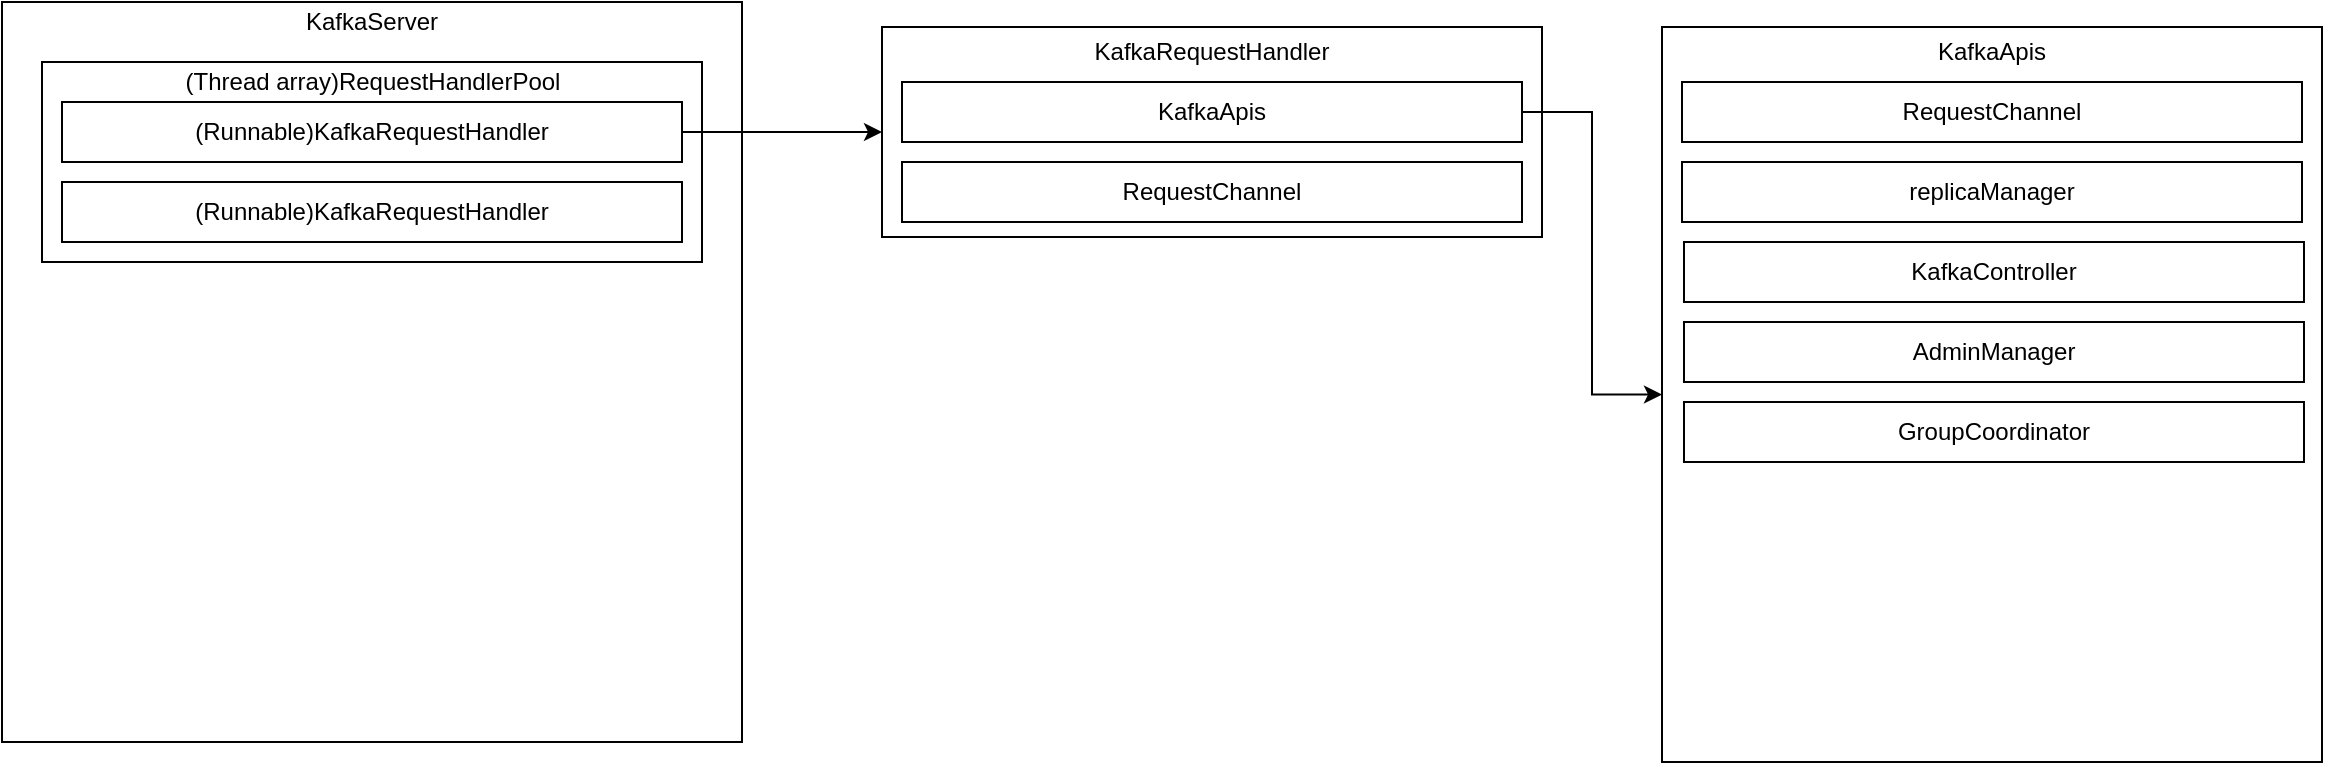 <mxfile version="13.5.1" type="github"><diagram id="7-JkY4QJEXj_PKV1sVpQ" name="Page-1"><mxGraphModel dx="1426" dy="694" grid="1" gridSize="10" guides="1" tooltips="1" connect="1" arrows="1" fold="1" page="1" pageScale="1" pageWidth="827" pageHeight="1169" math="0" shadow="0"><root><mxCell id="0"/><mxCell id="1" parent="0"/><mxCell id="UDVE8JVjwMkd655Y_XCy-1" value="" style="whiteSpace=wrap;html=1;aspect=fixed;" vertex="1" parent="1"><mxGeometry x="90" y="180" width="370" height="370" as="geometry"/></mxCell><mxCell id="UDVE8JVjwMkd655Y_XCy-2" value="KafkaServer" style="text;html=1;strokeColor=none;fillColor=none;align=center;verticalAlign=middle;whiteSpace=wrap;rounded=0;" vertex="1" parent="1"><mxGeometry x="255" y="180" width="40" height="20" as="geometry"/></mxCell><mxCell id="UDVE8JVjwMkd655Y_XCy-3" value="" style="rounded=0;whiteSpace=wrap;html=1;" vertex="1" parent="1"><mxGeometry x="110" y="210" width="330" height="100" as="geometry"/></mxCell><mxCell id="UDVE8JVjwMkd655Y_XCy-4" value="(Thread array)RequestHandlerPool" style="text;html=1;strokeColor=none;fillColor=none;align=center;verticalAlign=middle;whiteSpace=wrap;rounded=0;" vertex="1" parent="1"><mxGeometry x="137.5" y="210" width="275" height="20" as="geometry"/></mxCell><mxCell id="UDVE8JVjwMkd655Y_XCy-5" style="edgeStyle=orthogonalEdgeStyle;rounded=0;orthogonalLoop=1;jettySize=auto;html=1;entryX=0;entryY=0.5;entryDx=0;entryDy=0;" edge="1" parent="1" source="UDVE8JVjwMkd655Y_XCy-6" target="UDVE8JVjwMkd655Y_XCy-8"><mxGeometry relative="1" as="geometry"/></mxCell><mxCell id="UDVE8JVjwMkd655Y_XCy-6" value="(Runnable)KafkaRequestHandler" style="rounded=0;whiteSpace=wrap;html=1;" vertex="1" parent="1"><mxGeometry x="120" y="230" width="310" height="30" as="geometry"/></mxCell><mxCell id="UDVE8JVjwMkd655Y_XCy-7" value="(Runnable)KafkaRequestHandler" style="rounded=0;whiteSpace=wrap;html=1;" vertex="1" parent="1"><mxGeometry x="120" y="270" width="310" height="30" as="geometry"/></mxCell><mxCell id="UDVE8JVjwMkd655Y_XCy-8" value="" style="rounded=0;whiteSpace=wrap;html=1;" vertex="1" parent="1"><mxGeometry x="530" y="192.5" width="330" height="105" as="geometry"/></mxCell><mxCell id="UDVE8JVjwMkd655Y_XCy-9" style="edgeStyle=orthogonalEdgeStyle;rounded=0;orthogonalLoop=1;jettySize=auto;html=1;entryX=0;entryY=0.5;entryDx=0;entryDy=0;" edge="1" parent="1" source="UDVE8JVjwMkd655Y_XCy-10" target="UDVE8JVjwMkd655Y_XCy-13"><mxGeometry relative="1" as="geometry"/></mxCell><mxCell id="UDVE8JVjwMkd655Y_XCy-10" value="KafkaApis" style="rounded=0;whiteSpace=wrap;html=1;" vertex="1" parent="1"><mxGeometry x="540" y="220" width="310" height="30" as="geometry"/></mxCell><mxCell id="UDVE8JVjwMkd655Y_XCy-11" value="RequestChannel" style="rounded=0;whiteSpace=wrap;html=1;" vertex="1" parent="1"><mxGeometry x="540" y="260" width="310" height="30" as="geometry"/></mxCell><mxCell id="UDVE8JVjwMkd655Y_XCy-12" value="KafkaRequestHandler" style="text;html=1;strokeColor=none;fillColor=none;align=center;verticalAlign=middle;whiteSpace=wrap;rounded=0;" vertex="1" parent="1"><mxGeometry x="675" y="195" width="40" height="20" as="geometry"/></mxCell><mxCell id="UDVE8JVjwMkd655Y_XCy-13" value="" style="rounded=0;whiteSpace=wrap;html=1;" vertex="1" parent="1"><mxGeometry x="920" y="192.5" width="330" height="367.5" as="geometry"/></mxCell><mxCell id="UDVE8JVjwMkd655Y_XCy-14" value="RequestChannel" style="rounded=0;whiteSpace=wrap;html=1;" vertex="1" parent="1"><mxGeometry x="930" y="220" width="310" height="30" as="geometry"/></mxCell><mxCell id="UDVE8JVjwMkd655Y_XCy-15" value="replicaManager" style="rounded=0;whiteSpace=wrap;html=1;" vertex="1" parent="1"><mxGeometry x="930" y="260" width="310" height="30" as="geometry"/></mxCell><mxCell id="UDVE8JVjwMkd655Y_XCy-16" value="KafkaApis" style="text;html=1;strokeColor=none;fillColor=none;align=center;verticalAlign=middle;whiteSpace=wrap;rounded=0;" vertex="1" parent="1"><mxGeometry x="1065" y="195" width="40" height="20" as="geometry"/></mxCell><mxCell id="UDVE8JVjwMkd655Y_XCy-17" value="KafkaController" style="rounded=0;whiteSpace=wrap;html=1;" vertex="1" parent="1"><mxGeometry x="931" y="300" width="310" height="30" as="geometry"/></mxCell><mxCell id="UDVE8JVjwMkd655Y_XCy-18" value="GroupCoordinator" style="rounded=0;whiteSpace=wrap;html=1;" vertex="1" parent="1"><mxGeometry x="931" y="380" width="310" height="30" as="geometry"/></mxCell><mxCell id="UDVE8JVjwMkd655Y_XCy-19" value="AdminManager" style="rounded=0;whiteSpace=wrap;html=1;" vertex="1" parent="1"><mxGeometry x="931" y="340" width="310" height="30" as="geometry"/></mxCell></root></mxGraphModel></diagram></mxfile>